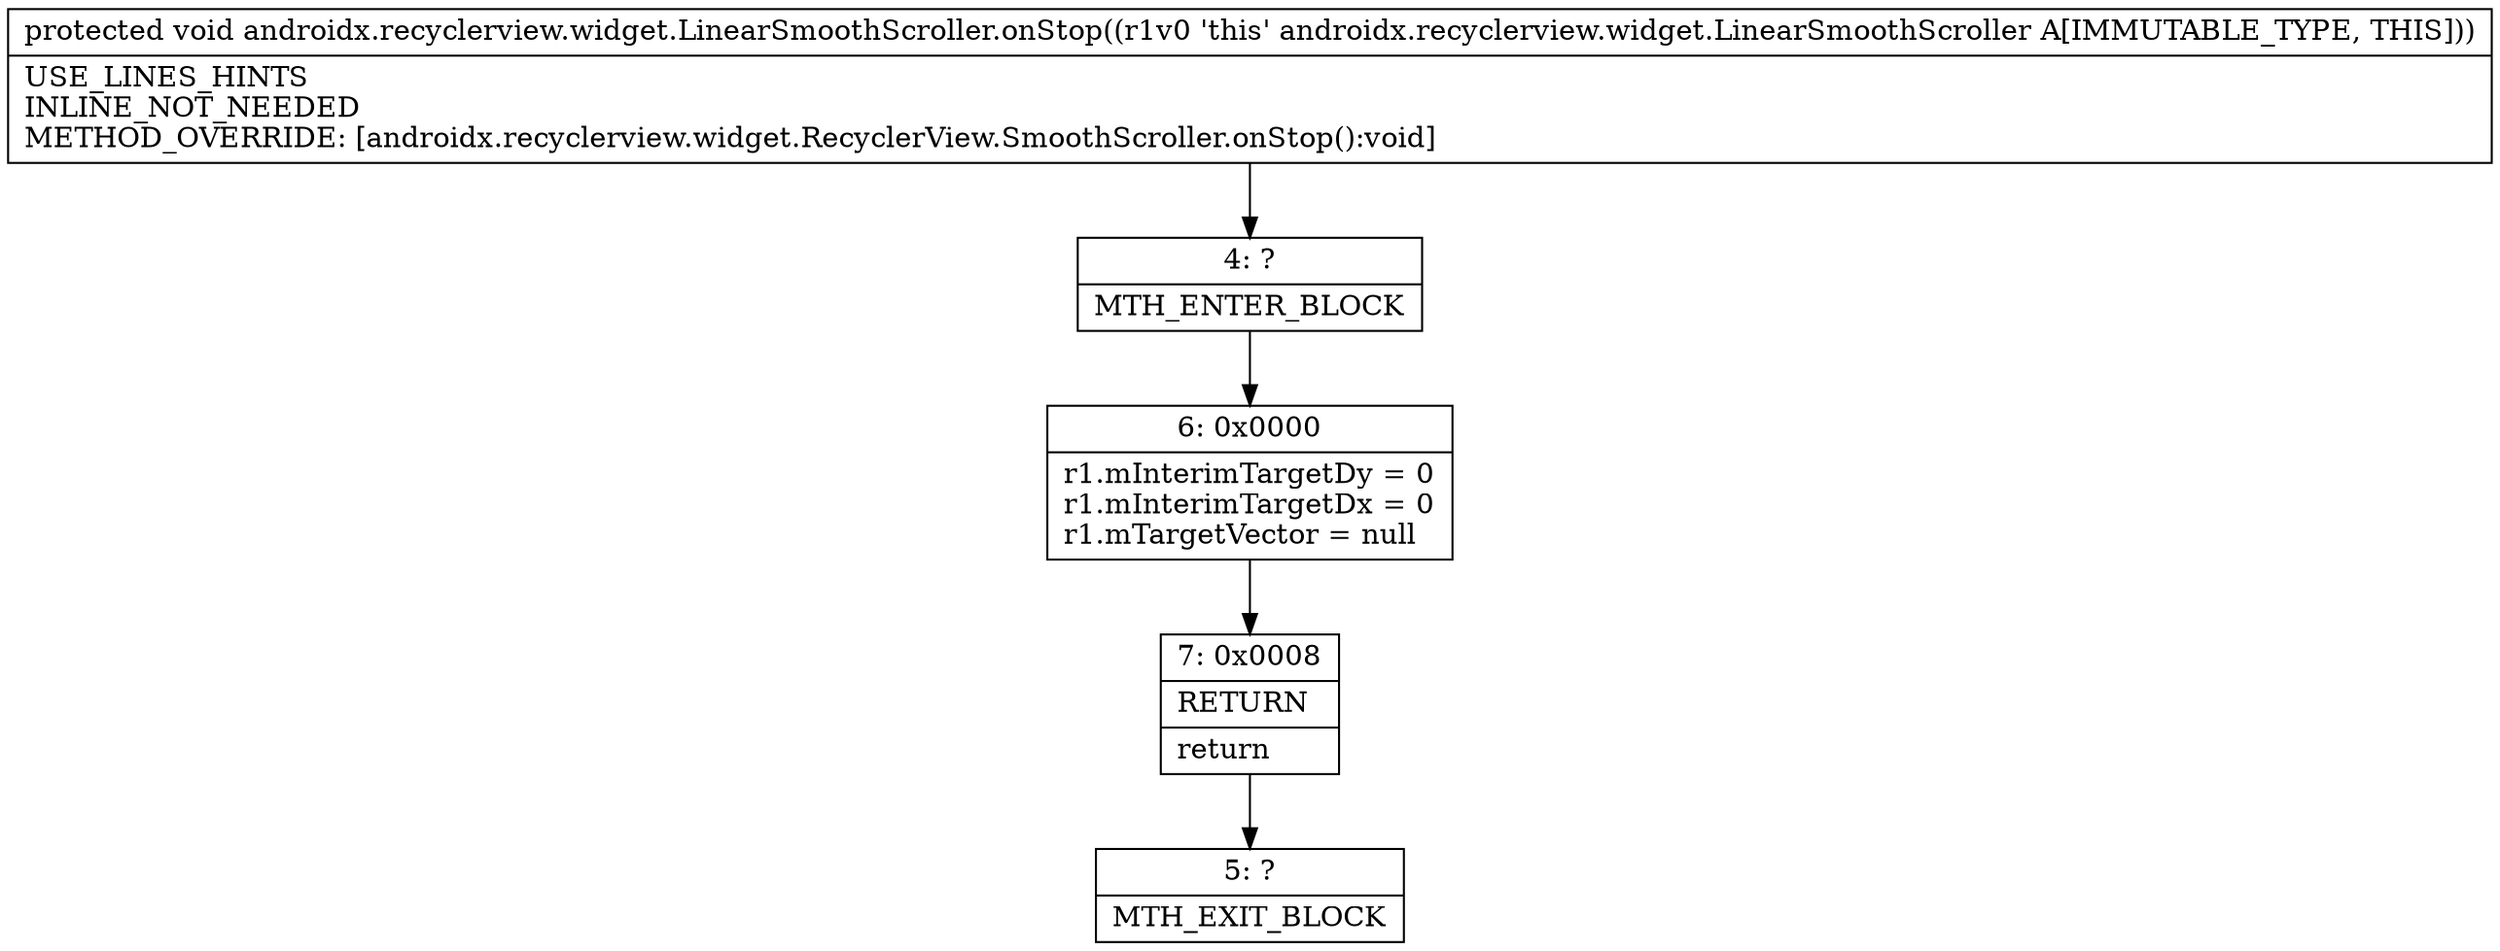 digraph "CFG forandroidx.recyclerview.widget.LinearSmoothScroller.onStop()V" {
Node_4 [shape=record,label="{4\:\ ?|MTH_ENTER_BLOCK\l}"];
Node_6 [shape=record,label="{6\:\ 0x0000|r1.mInterimTargetDy = 0\lr1.mInterimTargetDx = 0\lr1.mTargetVector = null\l}"];
Node_7 [shape=record,label="{7\:\ 0x0008|RETURN\l|return\l}"];
Node_5 [shape=record,label="{5\:\ ?|MTH_EXIT_BLOCK\l}"];
MethodNode[shape=record,label="{protected void androidx.recyclerview.widget.LinearSmoothScroller.onStop((r1v0 'this' androidx.recyclerview.widget.LinearSmoothScroller A[IMMUTABLE_TYPE, THIS]))  | USE_LINES_HINTS\lINLINE_NOT_NEEDED\lMETHOD_OVERRIDE: [androidx.recyclerview.widget.RecyclerView.SmoothScroller.onStop():void]\l}"];
MethodNode -> Node_4;Node_4 -> Node_6;
Node_6 -> Node_7;
Node_7 -> Node_5;
}

